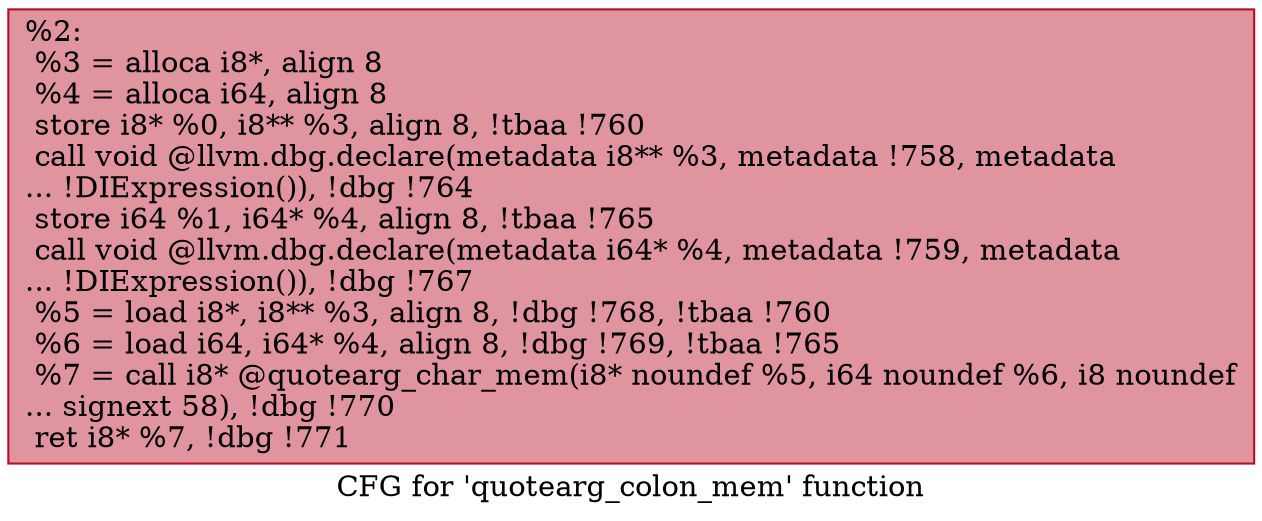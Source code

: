 digraph "CFG for 'quotearg_colon_mem' function" {
	label="CFG for 'quotearg_colon_mem' function";

	Node0xa40980 [shape=record,color="#b70d28ff", style=filled, fillcolor="#b70d2870",label="{%2:\l  %3 = alloca i8*, align 8\l  %4 = alloca i64, align 8\l  store i8* %0, i8** %3, align 8, !tbaa !760\l  call void @llvm.dbg.declare(metadata i8** %3, metadata !758, metadata\l... !DIExpression()), !dbg !764\l  store i64 %1, i64* %4, align 8, !tbaa !765\l  call void @llvm.dbg.declare(metadata i64* %4, metadata !759, metadata\l... !DIExpression()), !dbg !767\l  %5 = load i8*, i8** %3, align 8, !dbg !768, !tbaa !760\l  %6 = load i64, i64* %4, align 8, !dbg !769, !tbaa !765\l  %7 = call i8* @quotearg_char_mem(i8* noundef %5, i64 noundef %6, i8 noundef\l... signext 58), !dbg !770\l  ret i8* %7, !dbg !771\l}"];
}
